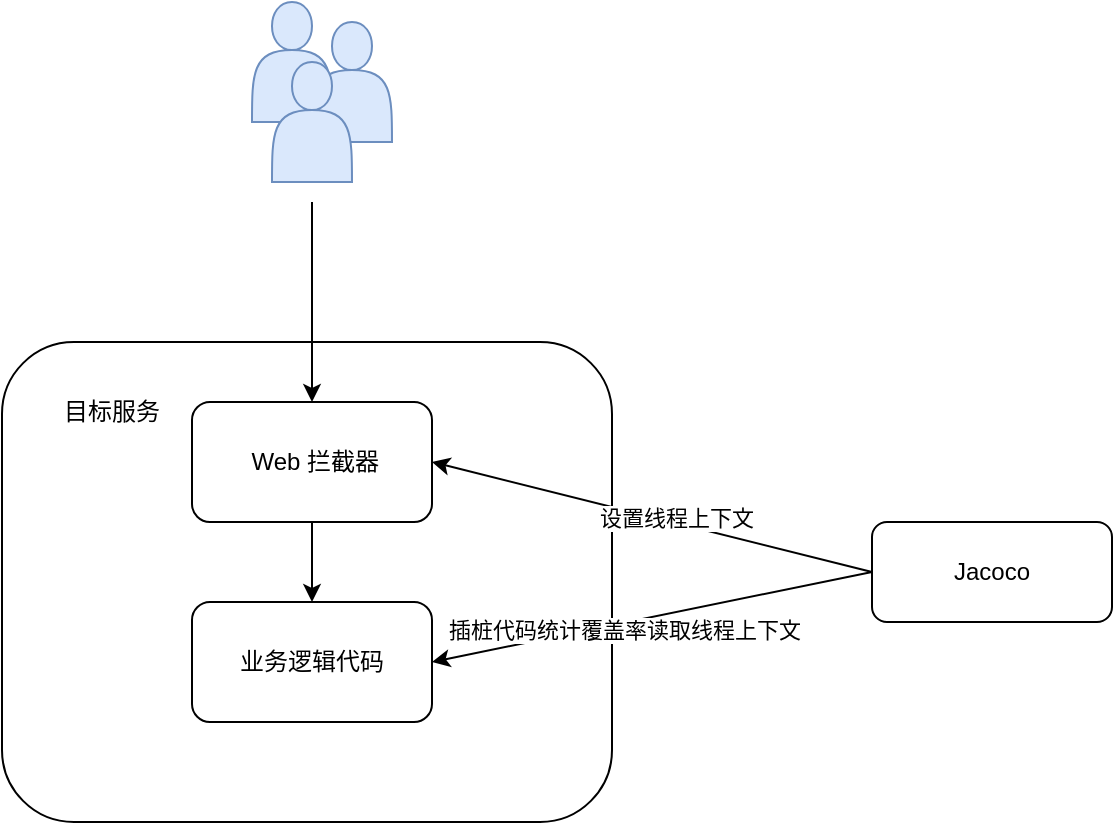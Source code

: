 <mxfile version="26.2.14">
  <diagram name="第 1 页" id="gPnPPM4-fRGaEMquWLaR">
    <mxGraphModel dx="1418" dy="708" grid="1" gridSize="10" guides="1" tooltips="1" connect="1" arrows="1" fold="1" page="1" pageScale="1" pageWidth="827" pageHeight="1169" math="0" shadow="0">
      <root>
        <mxCell id="0" />
        <mxCell id="1" parent="0" />
        <mxCell id="5nhkR8yNEpZpZjSt-ipu-2" value="" style="shape=actor;whiteSpace=wrap;html=1;fillColor=#dae8fc;strokeColor=#6c8ebf;" vertex="1" parent="1">
          <mxGeometry x="330" y="110" width="40" height="60" as="geometry" />
        </mxCell>
        <mxCell id="5nhkR8yNEpZpZjSt-ipu-4" value="" style="shape=actor;whiteSpace=wrap;html=1;fillColor=#dae8fc;strokeColor=#6c8ebf;" vertex="1" parent="1">
          <mxGeometry x="360" y="120" width="40" height="60" as="geometry" />
        </mxCell>
        <mxCell id="5nhkR8yNEpZpZjSt-ipu-3" value="" style="shape=actor;whiteSpace=wrap;html=1;fillColor=#dae8fc;strokeColor=#6c8ebf;" vertex="1" parent="1">
          <mxGeometry x="340" y="140" width="40" height="60" as="geometry" />
        </mxCell>
        <mxCell id="5nhkR8yNEpZpZjSt-ipu-6" value="" style="rounded=1;whiteSpace=wrap;html=1;" vertex="1" parent="1">
          <mxGeometry x="205" y="280" width="305" height="240" as="geometry" />
        </mxCell>
        <mxCell id="5nhkR8yNEpZpZjSt-ipu-7" value="目标服务" style="text;html=1;align=center;verticalAlign=middle;whiteSpace=wrap;rounded=0;" vertex="1" parent="1">
          <mxGeometry x="230" y="300" width="60" height="30" as="geometry" />
        </mxCell>
        <mxCell id="5nhkR8yNEpZpZjSt-ipu-8" value="&amp;nbsp;Web 拦截器" style="rounded=1;whiteSpace=wrap;html=1;" vertex="1" parent="1">
          <mxGeometry x="300" y="310" width="120" height="60" as="geometry" />
        </mxCell>
        <mxCell id="5nhkR8yNEpZpZjSt-ipu-9" value="Jacoco" style="rounded=1;whiteSpace=wrap;html=1;" vertex="1" parent="1">
          <mxGeometry x="640" y="370" width="120" height="50" as="geometry" />
        </mxCell>
        <mxCell id="5nhkR8yNEpZpZjSt-ipu-11" value="业务逻辑代码" style="rounded=1;whiteSpace=wrap;html=1;" vertex="1" parent="1">
          <mxGeometry x="300" y="410" width="120" height="60" as="geometry" />
        </mxCell>
        <mxCell id="5nhkR8yNEpZpZjSt-ipu-12" value="" style="endArrow=classic;html=1;rounded=0;entryX=0.5;entryY=0;entryDx=0;entryDy=0;" edge="1" parent="1" target="5nhkR8yNEpZpZjSt-ipu-8">
          <mxGeometry width="50" height="50" relative="1" as="geometry">
            <mxPoint x="360" y="210" as="sourcePoint" />
            <mxPoint x="410" y="230" as="targetPoint" />
          </mxGeometry>
        </mxCell>
        <mxCell id="5nhkR8yNEpZpZjSt-ipu-13" value="" style="endArrow=classic;html=1;rounded=0;entryX=0.5;entryY=0;entryDx=0;entryDy=0;exitX=0.5;exitY=1;exitDx=0;exitDy=0;" edge="1" parent="1" source="5nhkR8yNEpZpZjSt-ipu-8" target="5nhkR8yNEpZpZjSt-ipu-11">
          <mxGeometry width="50" height="50" relative="1" as="geometry">
            <mxPoint x="370" y="220" as="sourcePoint" />
            <mxPoint x="370" y="320" as="targetPoint" />
          </mxGeometry>
        </mxCell>
        <mxCell id="5nhkR8yNEpZpZjSt-ipu-14" value="" style="endArrow=classic;html=1;rounded=0;entryX=1;entryY=0.5;entryDx=0;entryDy=0;exitX=0;exitY=0.5;exitDx=0;exitDy=0;" edge="1" parent="1" source="5nhkR8yNEpZpZjSt-ipu-9" target="5nhkR8yNEpZpZjSt-ipu-8">
          <mxGeometry width="50" height="50" relative="1" as="geometry">
            <mxPoint x="530" y="350" as="sourcePoint" />
            <mxPoint x="580" y="300" as="targetPoint" />
          </mxGeometry>
        </mxCell>
        <mxCell id="5nhkR8yNEpZpZjSt-ipu-15" value="设置线程上下文" style="edgeLabel;html=1;align=center;verticalAlign=middle;resizable=0;points=[];" vertex="1" connectable="0" parent="5nhkR8yNEpZpZjSt-ipu-14">
          <mxGeometry x="-0.1" y="-3" relative="1" as="geometry">
            <mxPoint as="offset" />
          </mxGeometry>
        </mxCell>
        <mxCell id="5nhkR8yNEpZpZjSt-ipu-16" value="" style="endArrow=classic;html=1;rounded=0;entryX=1;entryY=0.5;entryDx=0;entryDy=0;exitX=0;exitY=0.5;exitDx=0;exitDy=0;" edge="1" parent="1" source="5nhkR8yNEpZpZjSt-ipu-9" target="5nhkR8yNEpZpZjSt-ipu-11">
          <mxGeometry width="50" height="50" relative="1" as="geometry">
            <mxPoint x="540" y="550" as="sourcePoint" />
            <mxPoint x="590" y="500" as="targetPoint" />
          </mxGeometry>
        </mxCell>
        <mxCell id="5nhkR8yNEpZpZjSt-ipu-17" value="插桩代码统计覆盖率读取线程上下文" style="edgeLabel;html=1;align=center;verticalAlign=middle;resizable=0;points=[];" vertex="1" connectable="0" parent="5nhkR8yNEpZpZjSt-ipu-16">
          <mxGeometry x="0.132" y="3" relative="1" as="geometry">
            <mxPoint as="offset" />
          </mxGeometry>
        </mxCell>
      </root>
    </mxGraphModel>
  </diagram>
</mxfile>
